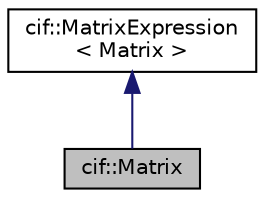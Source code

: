 digraph "cif::Matrix"
{
  edge [fontname="Helvetica",fontsize="10",labelfontname="Helvetica",labelfontsize="10"];
  node [fontname="Helvetica",fontsize="10",shape=record];
  Node2 [label="cif::Matrix",height=0.2,width=0.4,color="black", fillcolor="grey75", style="filled", fontcolor="black"];
  Node3 -> Node2 [dir="back",color="midnightblue",fontsize="10",style="solid",fontname="Helvetica"];
  Node3 [label="cif::MatrixExpression\l\< Matrix \>",height=0.2,width=0.4,color="black", fillcolor="white", style="filled",URL="$classcif_1_1MatrixExpression.html"];
}
